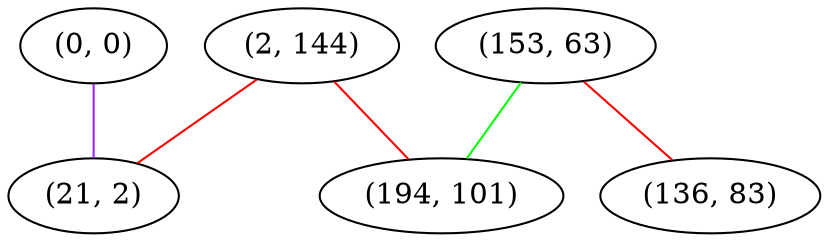 graph "" {
"(2, 144)";
"(0, 0)";
"(153, 63)";
"(21, 2)";
"(136, 83)";
"(194, 101)";
"(2, 144)" -- "(194, 101)"  [color=red, key=0, weight=1];
"(2, 144)" -- "(21, 2)"  [color=red, key=0, weight=1];
"(0, 0)" -- "(21, 2)"  [color=purple, key=0, weight=4];
"(153, 63)" -- "(194, 101)"  [color=green, key=0, weight=2];
"(153, 63)" -- "(136, 83)"  [color=red, key=0, weight=1];
}
